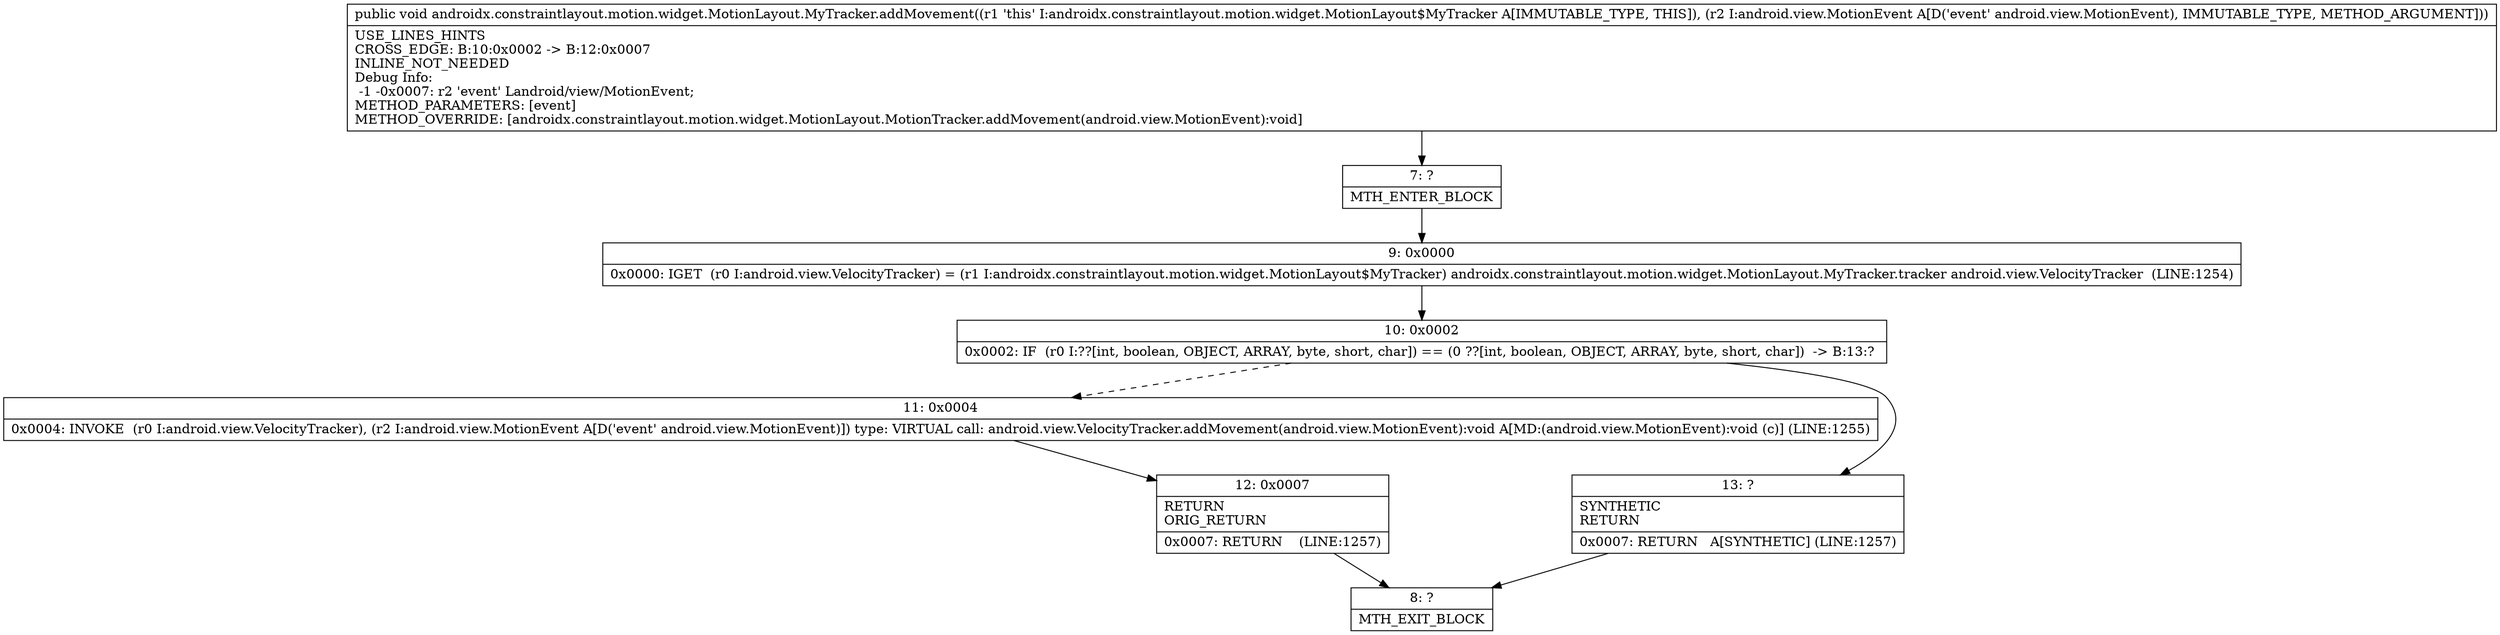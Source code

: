 digraph "CFG forandroidx.constraintlayout.motion.widget.MotionLayout.MyTracker.addMovement(Landroid\/view\/MotionEvent;)V" {
Node_7 [shape=record,label="{7\:\ ?|MTH_ENTER_BLOCK\l}"];
Node_9 [shape=record,label="{9\:\ 0x0000|0x0000: IGET  (r0 I:android.view.VelocityTracker) = (r1 I:androidx.constraintlayout.motion.widget.MotionLayout$MyTracker) androidx.constraintlayout.motion.widget.MotionLayout.MyTracker.tracker android.view.VelocityTracker  (LINE:1254)\l}"];
Node_10 [shape=record,label="{10\:\ 0x0002|0x0002: IF  (r0 I:??[int, boolean, OBJECT, ARRAY, byte, short, char]) == (0 ??[int, boolean, OBJECT, ARRAY, byte, short, char])  \-\> B:13:? \l}"];
Node_11 [shape=record,label="{11\:\ 0x0004|0x0004: INVOKE  (r0 I:android.view.VelocityTracker), (r2 I:android.view.MotionEvent A[D('event' android.view.MotionEvent)]) type: VIRTUAL call: android.view.VelocityTracker.addMovement(android.view.MotionEvent):void A[MD:(android.view.MotionEvent):void (c)] (LINE:1255)\l}"];
Node_12 [shape=record,label="{12\:\ 0x0007|RETURN\lORIG_RETURN\l|0x0007: RETURN    (LINE:1257)\l}"];
Node_8 [shape=record,label="{8\:\ ?|MTH_EXIT_BLOCK\l}"];
Node_13 [shape=record,label="{13\:\ ?|SYNTHETIC\lRETURN\l|0x0007: RETURN   A[SYNTHETIC] (LINE:1257)\l}"];
MethodNode[shape=record,label="{public void androidx.constraintlayout.motion.widget.MotionLayout.MyTracker.addMovement((r1 'this' I:androidx.constraintlayout.motion.widget.MotionLayout$MyTracker A[IMMUTABLE_TYPE, THIS]), (r2 I:android.view.MotionEvent A[D('event' android.view.MotionEvent), IMMUTABLE_TYPE, METHOD_ARGUMENT]))  | USE_LINES_HINTS\lCROSS_EDGE: B:10:0x0002 \-\> B:12:0x0007\lINLINE_NOT_NEEDED\lDebug Info:\l  \-1 \-0x0007: r2 'event' Landroid\/view\/MotionEvent;\lMETHOD_PARAMETERS: [event]\lMETHOD_OVERRIDE: [androidx.constraintlayout.motion.widget.MotionLayout.MotionTracker.addMovement(android.view.MotionEvent):void]\l}"];
MethodNode -> Node_7;Node_7 -> Node_9;
Node_9 -> Node_10;
Node_10 -> Node_11[style=dashed];
Node_10 -> Node_13;
Node_11 -> Node_12;
Node_12 -> Node_8;
Node_13 -> Node_8;
}

